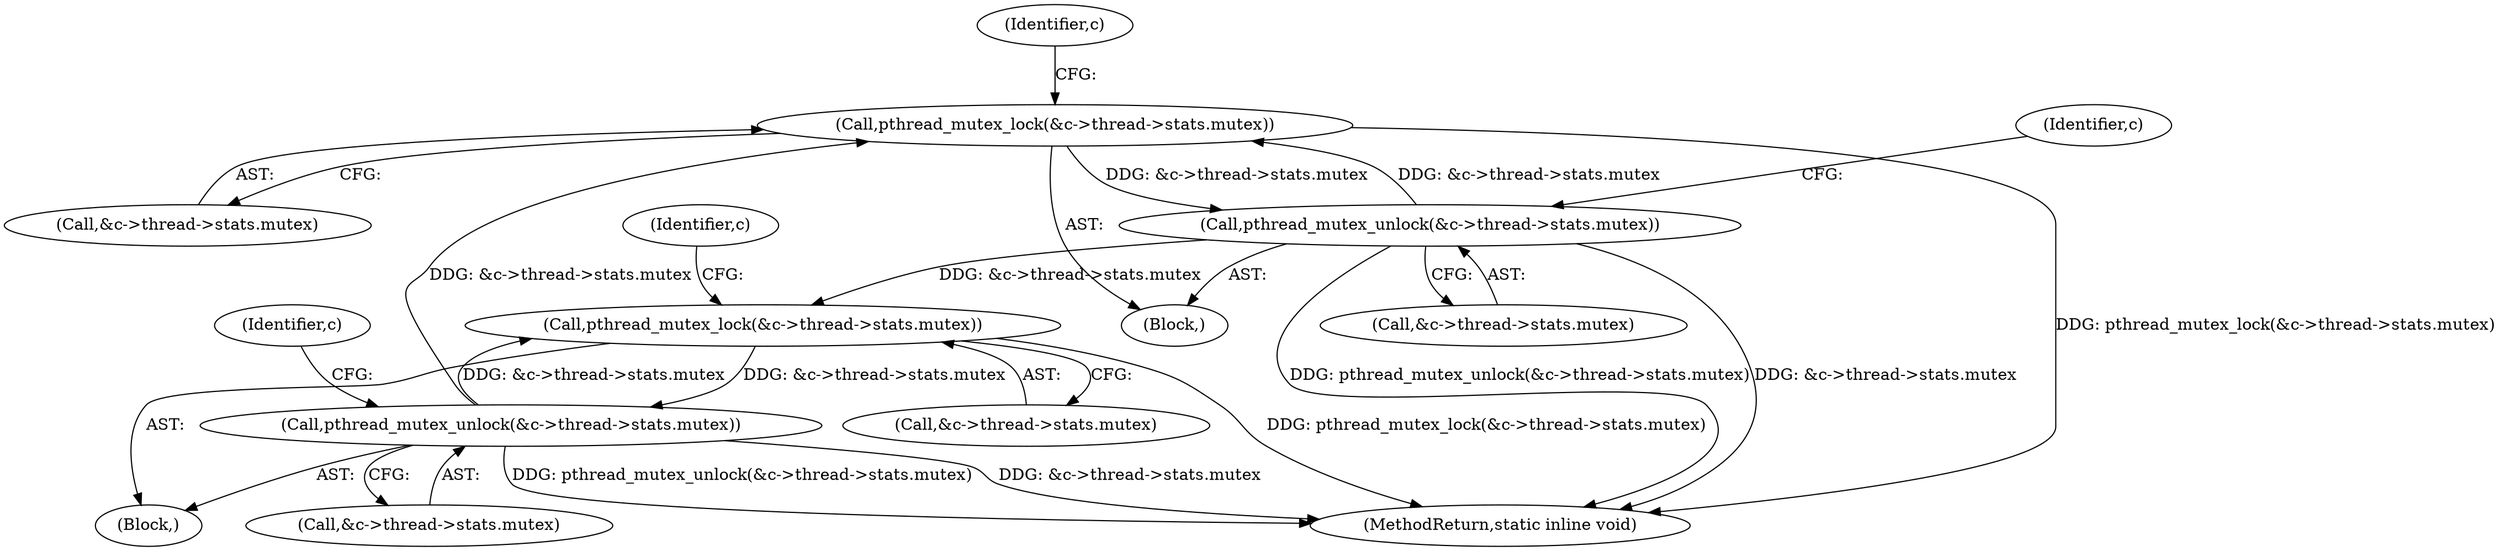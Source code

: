 digraph "0_memcached_a8c4a82787b8b6c256d61bd5c42fb7f92d1bae00@API" {
"1000556" [label="(Call,pthread_mutex_lock(&c->thread->stats.mutex))"];
"1000632" [label="(Call,pthread_mutex_unlock(&c->thread->stats.mutex))"];
"1000607" [label="(Call,pthread_mutex_lock(&c->thread->stats.mutex))"];
"1000586" [label="(Call,pthread_mutex_unlock(&c->thread->stats.mutex))"];
"1000556" [label="(Call,pthread_mutex_lock(&c->thread->stats.mutex))"];
"1000557" [label="(Call,&c->thread->stats.mutex)"];
"1000556" [label="(Call,pthread_mutex_lock(&c->thread->stats.mutex))"];
"1000599" [label="(Identifier,c)"];
"1000571" [label="(Identifier,c)"];
"1000633" [label="(Call,&c->thread->stats.mutex)"];
"1000606" [label="(Block,)"];
"1000620" [label="(Identifier,c)"];
"1000756" [label="(MethodReturn,static inline void)"];
"1000586" [label="(Call,pthread_mutex_unlock(&c->thread->stats.mutex))"];
"1000608" [label="(Call,&c->thread->stats.mutex)"];
"1000643" [label="(Identifier,c)"];
"1000587" [label="(Call,&c->thread->stats.mutex)"];
"1000632" [label="(Call,pthread_mutex_unlock(&c->thread->stats.mutex))"];
"1000607" [label="(Call,pthread_mutex_lock(&c->thread->stats.mutex))"];
"1000191" [label="(Block,)"];
"1000556" -> "1000191"  [label="AST: "];
"1000556" -> "1000557"  [label="CFG: "];
"1000557" -> "1000556"  [label="AST: "];
"1000571" -> "1000556"  [label="CFG: "];
"1000556" -> "1000756"  [label="DDG: pthread_mutex_lock(&c->thread->stats.mutex)"];
"1000632" -> "1000556"  [label="DDG: &c->thread->stats.mutex"];
"1000586" -> "1000556"  [label="DDG: &c->thread->stats.mutex"];
"1000556" -> "1000586"  [label="DDG: &c->thread->stats.mutex"];
"1000632" -> "1000606"  [label="AST: "];
"1000632" -> "1000633"  [label="CFG: "];
"1000633" -> "1000632"  [label="AST: "];
"1000643" -> "1000632"  [label="CFG: "];
"1000632" -> "1000756"  [label="DDG: pthread_mutex_unlock(&c->thread->stats.mutex)"];
"1000632" -> "1000756"  [label="DDG: &c->thread->stats.mutex"];
"1000632" -> "1000607"  [label="DDG: &c->thread->stats.mutex"];
"1000607" -> "1000632"  [label="DDG: &c->thread->stats.mutex"];
"1000607" -> "1000606"  [label="AST: "];
"1000607" -> "1000608"  [label="CFG: "];
"1000608" -> "1000607"  [label="AST: "];
"1000620" -> "1000607"  [label="CFG: "];
"1000607" -> "1000756"  [label="DDG: pthread_mutex_lock(&c->thread->stats.mutex)"];
"1000586" -> "1000607"  [label="DDG: &c->thread->stats.mutex"];
"1000586" -> "1000191"  [label="AST: "];
"1000586" -> "1000587"  [label="CFG: "];
"1000587" -> "1000586"  [label="AST: "];
"1000599" -> "1000586"  [label="CFG: "];
"1000586" -> "1000756"  [label="DDG: pthread_mutex_unlock(&c->thread->stats.mutex)"];
"1000586" -> "1000756"  [label="DDG: &c->thread->stats.mutex"];
}
